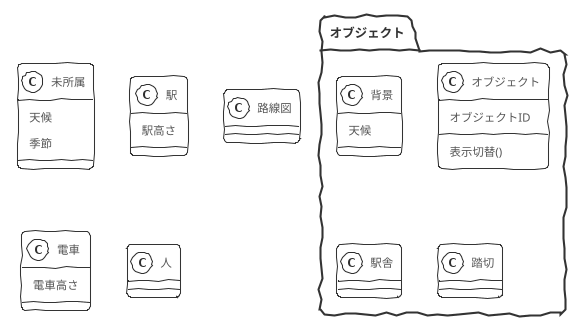 @startuml まとめ
!theme sketchy-outline
class 未所属{
    天候
    季節
}
class 駅 {
    駅高さ
    }

class 路線図 {}

class 電車 {
    電車高さ
}

class 人 {}

package オブジェクト{
class 背景{
    天候

}

'各風景 駅舎 建築物
class オブジェクト{
    オブジェクトID
    表示切替()
}
class 駅舎{}
class 踏切{}

}

'scratchでコードによるオブジェクト生成/削除できるのか？

@enduml
